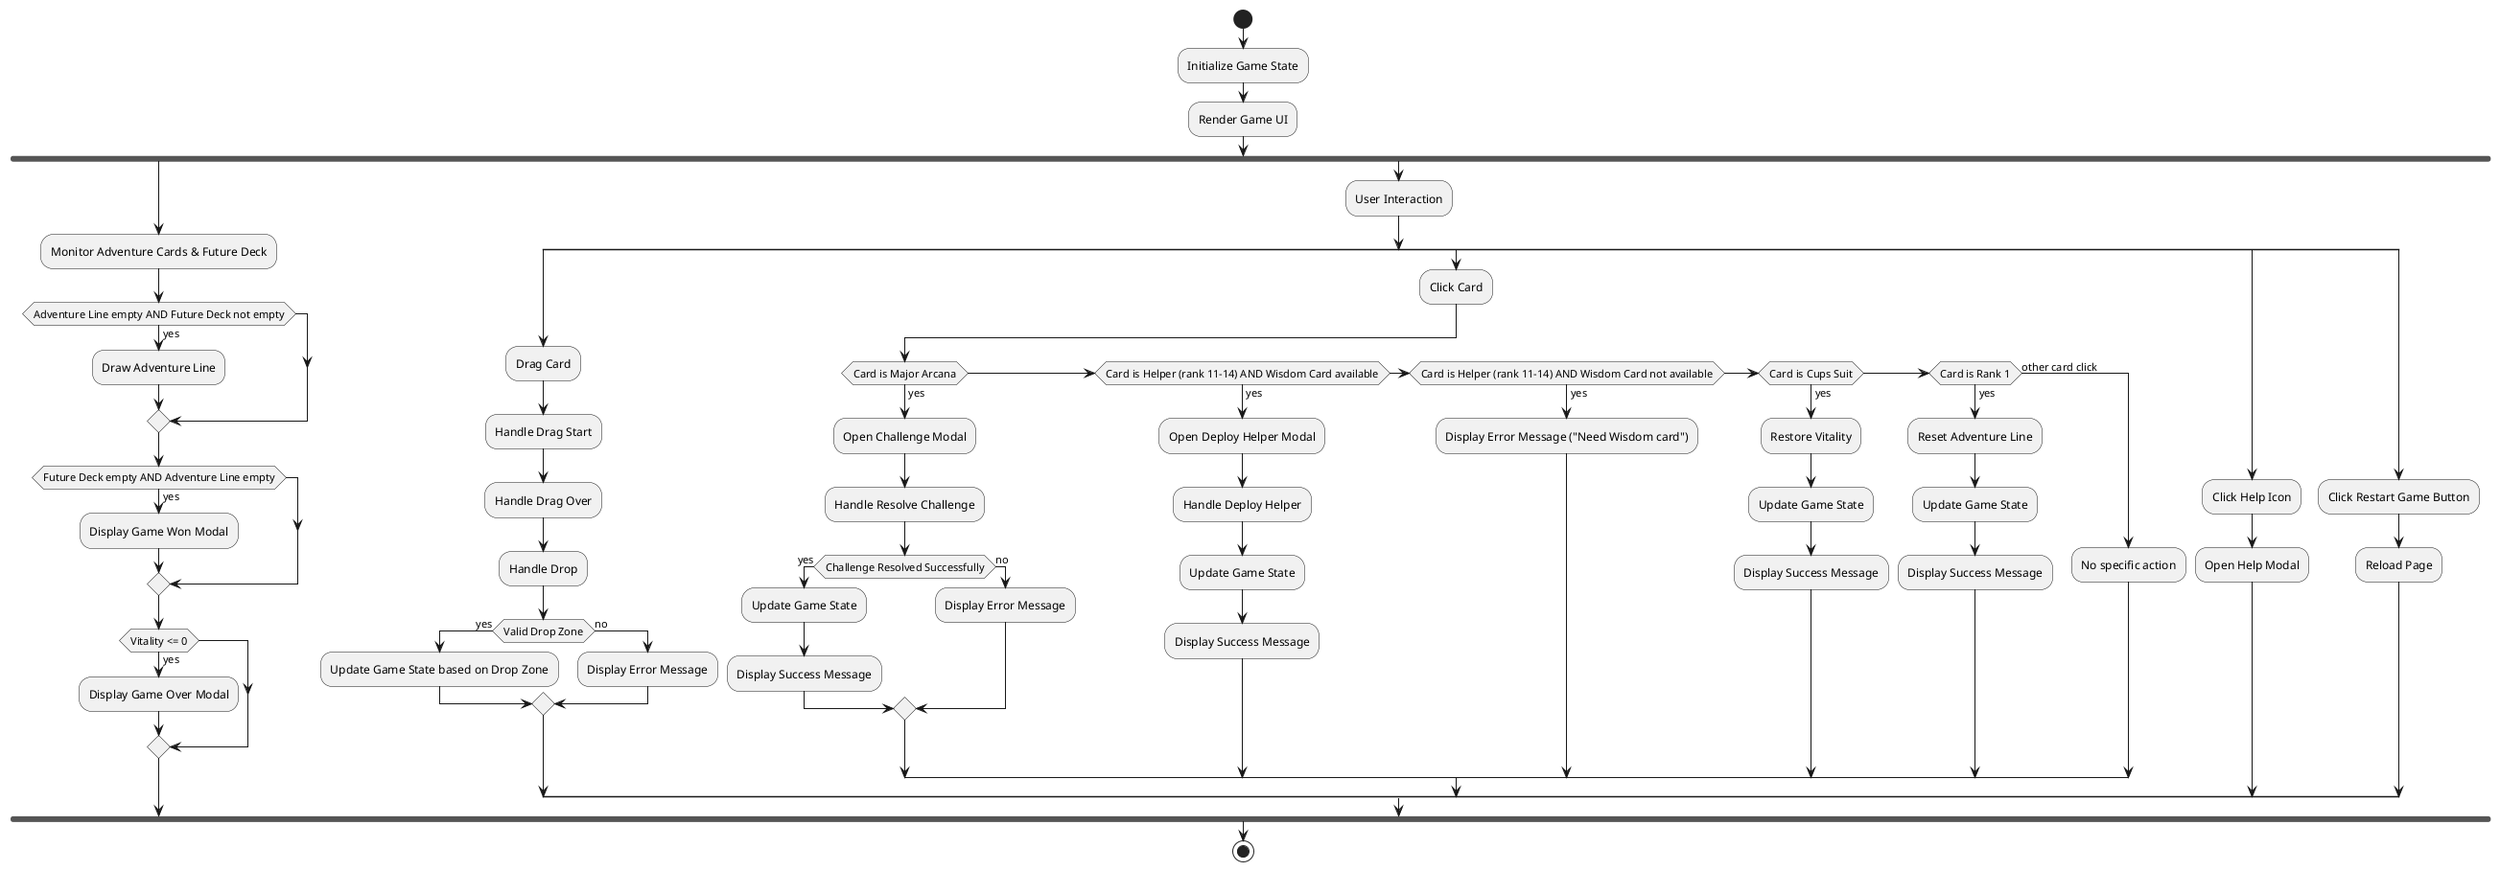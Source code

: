 @startuml
start

:Initialize Game State;
:Render Game UI;

fork
  :Monitor Adventure Cards & Future Deck;
  if (Adventure Line empty AND Future Deck not empty) then (yes)
    :Draw Adventure Line;
  endif
  if (Future Deck empty AND Adventure Line empty) then (yes)
    :Display Game Won Modal;
  endif
  if (Vitality <= 0) then (yes)
    :Display Game Over Modal;
  endif
fork again
  :User Interaction;
  split
    :Drag Card;
    :Handle Drag Start;
    :Handle Drag Over;
    :Handle Drop;
    if (Valid Drop Zone) then (yes)
      :Update Game State based on Drop Zone;
    else (no)
      :Display Error Message;
    endif
  split again
    :Click Card;
    if (Card is Major Arcana) then (yes)
      :Open Challenge Modal;
      :Handle Resolve Challenge;
      if (Challenge Resolved Successfully) then (yes)
        :Update Game State;
        :Display Success Message;
      else (no)
        :Display Error Message;
      endif
    else if (Card is Helper (rank 11-14) AND Wisdom Card available) then (yes)
      :Open Deploy Helper Modal;
      :Handle Deploy Helper;
      :Update Game State;
      :Display Success Message;
    else if (Card is Helper (rank 11-14) AND Wisdom Card not available) then (yes)
      :Display Error Message ("Need Wisdom card");
    else if (Card is Cups Suit) then (yes)
      :Restore Vitality;
      :Update Game State;
      :Display Success Message;
    else if (Card is Rank 1) then (yes)
      :Reset Adventure Line;
      :Update Game State;
      :Display Success Message;
    else (other card click)
      :No specific action;
    endif
  split again
    :Click Help Icon;
    :Open Help Modal;
  split again
    :Click Restart Game Button;
    :Reload Page;
  end split
end fork

stop
@enduml